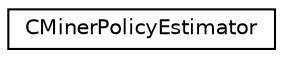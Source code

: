 digraph "Graphical Class Hierarchy"
{
 // LATEX_PDF_SIZE
  edge [fontname="Helvetica",fontsize="10",labelfontname="Helvetica",labelfontsize="10"];
  node [fontname="Helvetica",fontsize="10",shape=record];
  rankdir="LR";
  Node0 [label="CMinerPolicyEstimator",height=0.2,width=0.4,color="black", fillcolor="white", style="filled",URL="$class_c_miner_policy_estimator.html",tooltip=" "];
}
